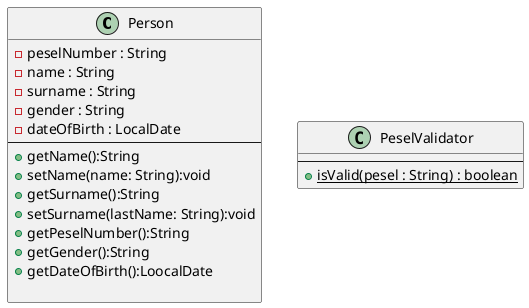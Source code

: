 @startuml test


class Person {
    - peselNumber : String
    - name : String
    - surname : String
    - gender : String
    - dateOfBirth : LocalDate
    ----
    + getName():String
    + setName(name: String):void
    + getSurname():String
    + setSurname(lastName: String):void
    + getPeselNumber():String
    + getGender():String
    + getDateOfBirth():LoocalDate

}

class PeselValidator {
    ----
    + {static}  isValid(pesel : String) : boolean
 }

@enduml